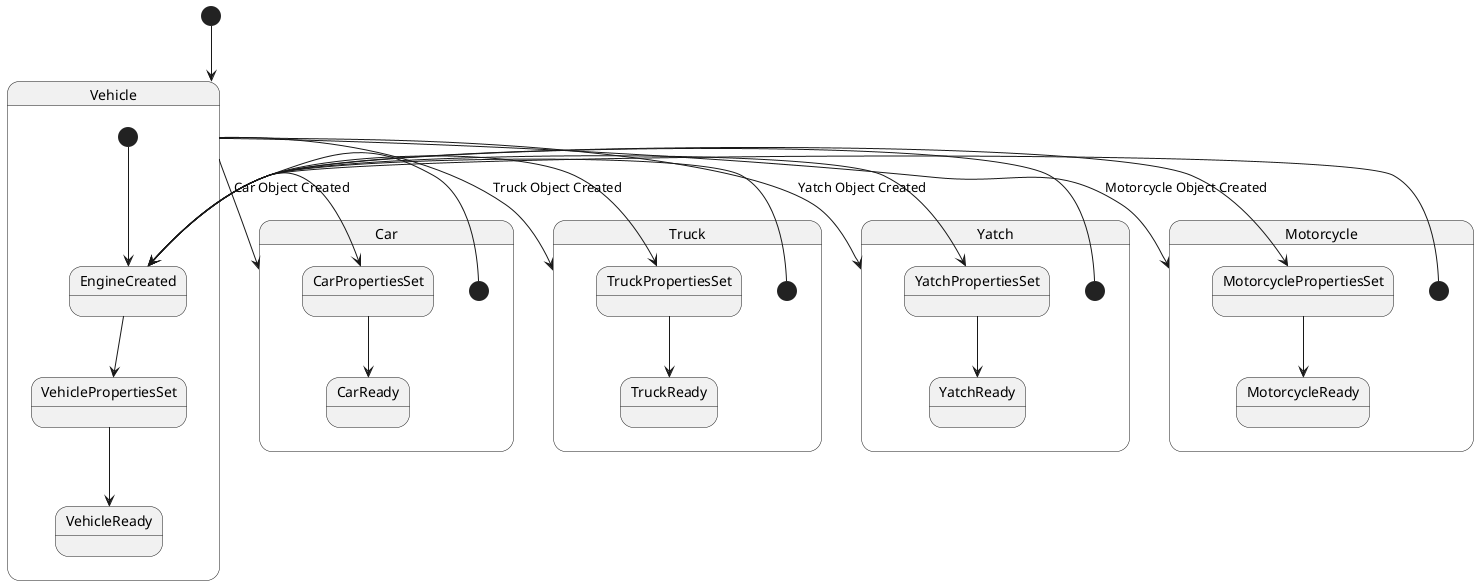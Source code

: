 @startuml state_d

[*] --> Vehicle

state Vehicle {
  [*] --> EngineCreated
  EngineCreated --> VehiclePropertiesSet
  VehiclePropertiesSet --> VehicleReady
}

state Car {
  [*] --> EngineCreated
  EngineCreated --> CarPropertiesSet
  CarPropertiesSet --> CarReady
}

state Truck {
  [*] --> EngineCreated
  EngineCreated --> TruckPropertiesSet
  TruckPropertiesSet --> TruckReady
}

state Yatch {
  [*] --> EngineCreated
  EngineCreated --> YatchPropertiesSet
  YatchPropertiesSet --> YatchReady
}

state Motorcycle {
  [*] --> EngineCreated
  EngineCreated --> MotorcyclePropertiesSet
  MotorcyclePropertiesSet --> MotorcycleReady
}

Vehicle --> Car: Car Object Created
Vehicle --> Truck: Truck Object Created
Vehicle --> Yatch: Yatch Object Created
Vehicle --> Motorcycle: Motorcycle Object Created

@enduml
